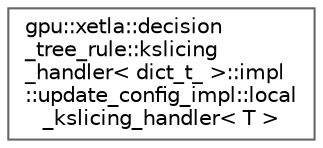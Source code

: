 digraph "Graphical Class Hierarchy"
{
 // LATEX_PDF_SIZE
  bgcolor="transparent";
  edge [fontname=Helvetica,fontsize=10,labelfontname=Helvetica,labelfontsize=10];
  node [fontname=Helvetica,fontsize=10,shape=box,height=0.2,width=0.4];
  rankdir="LR";
  Node0 [id="Node000000",label="gpu::xetla::decision\l_tree_rule::kslicing\l_handler\< dict_t_ \>::impl\l::update_config_impl::local\l_kslicing_handler\< T \>",height=0.2,width=0.4,color="grey40", fillcolor="white", style="filled",URL="$structgpu_1_1xetla_1_1decision__tree__rule_1_1kslicing__handler_1_1impl_1_1update__config__impl_1_1local__kslicing__handler.html",tooltip=" "];
}
